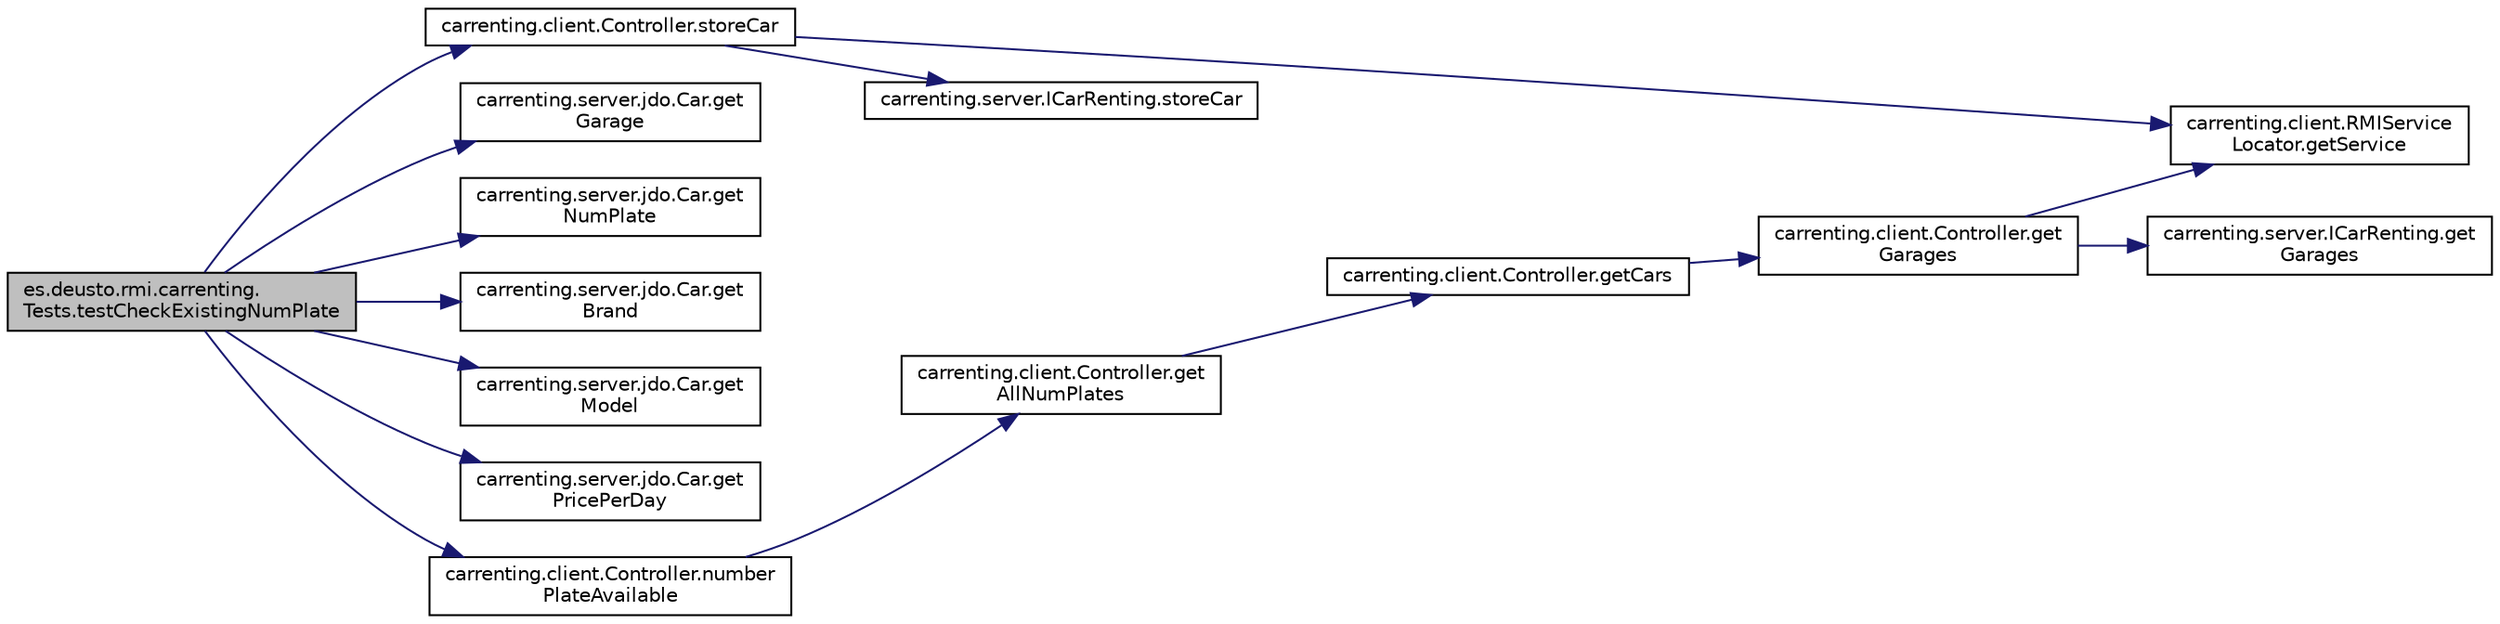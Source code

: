 digraph "es.deusto.rmi.carrenting.Tests.testCheckExistingNumPlate"
{
 // LATEX_PDF_SIZE
  edge [fontname="Helvetica",fontsize="10",labelfontname="Helvetica",labelfontsize="10"];
  node [fontname="Helvetica",fontsize="10",shape=record];
  rankdir="LR";
  Node25 [label="es.deusto.rmi.carrenting.\lTests.testCheckExistingNumPlate",height=0.2,width=0.4,color="black", fillcolor="grey75", style="filled", fontcolor="black",tooltip=" "];
  Node25 -> Node26 [color="midnightblue",fontsize="10",style="solid",fontname="Helvetica"];
  Node26 [label="carrenting.client.Controller.storeCar",height=0.2,width=0.4,color="black", fillcolor="white", style="filled",URL="$classcarrenting_1_1client_1_1_controller.html#a267c24a1a13732839f548cddfe640f09",tooltip=" "];
  Node26 -> Node27 [color="midnightblue",fontsize="10",style="solid",fontname="Helvetica"];
  Node27 [label="carrenting.client.RMIService\lLocator.getService",height=0.2,width=0.4,color="black", fillcolor="white", style="filled",URL="$classcarrenting_1_1client_1_1_r_m_i_service_locator.html#a0ac0c6fa2786c97632c927749a53237c",tooltip=" "];
  Node26 -> Node28 [color="midnightblue",fontsize="10",style="solid",fontname="Helvetica"];
  Node28 [label="carrenting.server.ICarRenting.storeCar",height=0.2,width=0.4,color="black", fillcolor="white", style="filled",URL="$interfacecarrenting_1_1server_1_1_i_car_renting.html#a45afd537059a13920f8ed9f91865b871",tooltip=" "];
  Node25 -> Node29 [color="midnightblue",fontsize="10",style="solid",fontname="Helvetica"];
  Node29 [label="carrenting.server.jdo.Car.get\lGarage",height=0.2,width=0.4,color="black", fillcolor="white", style="filled",URL="$classcarrenting_1_1server_1_1jdo_1_1_car.html#a1287409c08d788e0b34f8988e7842f84",tooltip=" "];
  Node25 -> Node30 [color="midnightblue",fontsize="10",style="solid",fontname="Helvetica"];
  Node30 [label="carrenting.server.jdo.Car.get\lNumPlate",height=0.2,width=0.4,color="black", fillcolor="white", style="filled",URL="$classcarrenting_1_1server_1_1jdo_1_1_car.html#a032ac9ab77bd9c980fd1bcdde95dedb4",tooltip=" "];
  Node25 -> Node31 [color="midnightblue",fontsize="10",style="solid",fontname="Helvetica"];
  Node31 [label="carrenting.server.jdo.Car.get\lBrand",height=0.2,width=0.4,color="black", fillcolor="white", style="filled",URL="$classcarrenting_1_1server_1_1jdo_1_1_car.html#a45425648e8ef3708cc79cb6895ae8c06",tooltip=" "];
  Node25 -> Node32 [color="midnightblue",fontsize="10",style="solid",fontname="Helvetica"];
  Node32 [label="carrenting.server.jdo.Car.get\lModel",height=0.2,width=0.4,color="black", fillcolor="white", style="filled",URL="$classcarrenting_1_1server_1_1jdo_1_1_car.html#ab218a139547b4178939722b4f5756b93",tooltip=" "];
  Node25 -> Node33 [color="midnightblue",fontsize="10",style="solid",fontname="Helvetica"];
  Node33 [label="carrenting.server.jdo.Car.get\lPricePerDay",height=0.2,width=0.4,color="black", fillcolor="white", style="filled",URL="$classcarrenting_1_1server_1_1jdo_1_1_car.html#a957fd3951d0756628a14563828bea9c7",tooltip=" "];
  Node25 -> Node34 [color="midnightblue",fontsize="10",style="solid",fontname="Helvetica"];
  Node34 [label="carrenting.client.Controller.number\lPlateAvailable",height=0.2,width=0.4,color="black", fillcolor="white", style="filled",URL="$classcarrenting_1_1client_1_1_controller.html#a38e2ceefec996f614721075c4e8272ed",tooltip=" "];
  Node34 -> Node35 [color="midnightblue",fontsize="10",style="solid",fontname="Helvetica"];
  Node35 [label="carrenting.client.Controller.get\lAllNumPlates",height=0.2,width=0.4,color="black", fillcolor="white", style="filled",URL="$classcarrenting_1_1client_1_1_controller.html#a2a1f2139f9682b3c1215798216bee256",tooltip=" "];
  Node35 -> Node36 [color="midnightblue",fontsize="10",style="solid",fontname="Helvetica"];
  Node36 [label="carrenting.client.Controller.getCars",height=0.2,width=0.4,color="black", fillcolor="white", style="filled",URL="$classcarrenting_1_1client_1_1_controller.html#aa23affda674a59f25639c522800b35d1",tooltip=" "];
  Node36 -> Node37 [color="midnightblue",fontsize="10",style="solid",fontname="Helvetica"];
  Node37 [label="carrenting.client.Controller.get\lGarages",height=0.2,width=0.4,color="black", fillcolor="white", style="filled",URL="$classcarrenting_1_1client_1_1_controller.html#a38355c55fd14b445cbc7e420a5c36fa7",tooltip=" "];
  Node37 -> Node27 [color="midnightblue",fontsize="10",style="solid",fontname="Helvetica"];
  Node37 -> Node38 [color="midnightblue",fontsize="10",style="solid",fontname="Helvetica"];
  Node38 [label="carrenting.server.ICarRenting.get\lGarages",height=0.2,width=0.4,color="black", fillcolor="white", style="filled",URL="$interfacecarrenting_1_1server_1_1_i_car_renting.html#a3192598ccc120a739ca168df03c23681",tooltip=" "];
}
